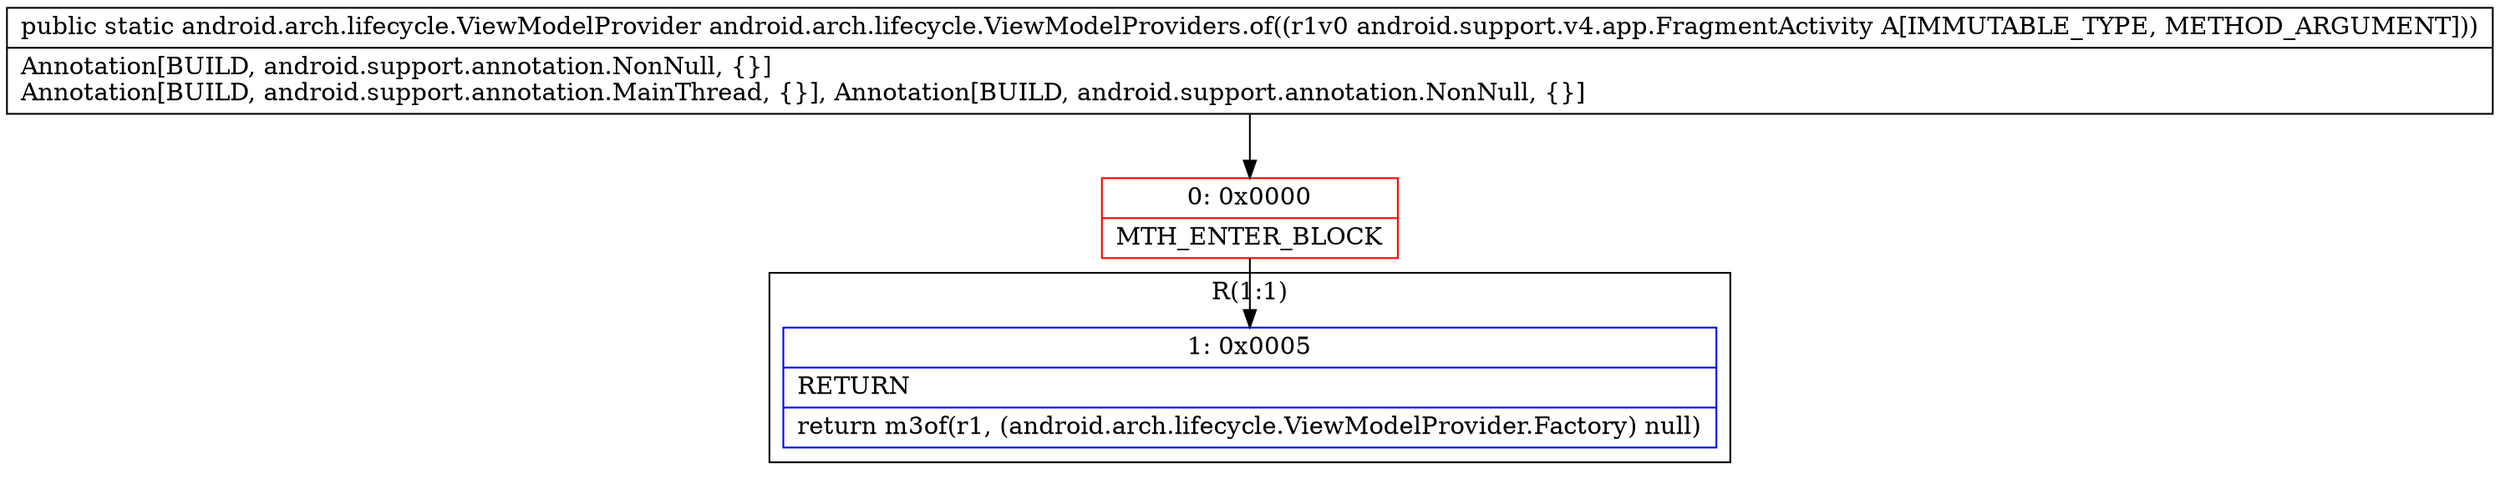 digraph "CFG forandroid.arch.lifecycle.ViewModelProviders.of(Landroid\/support\/v4\/app\/FragmentActivity;)Landroid\/arch\/lifecycle\/ViewModelProvider;" {
subgraph cluster_Region_1225864557 {
label = "R(1:1)";
node [shape=record,color=blue];
Node_1 [shape=record,label="{1\:\ 0x0005|RETURN\l|return m3of(r1, (android.arch.lifecycle.ViewModelProvider.Factory) null)\l}"];
}
Node_0 [shape=record,color=red,label="{0\:\ 0x0000|MTH_ENTER_BLOCK\l}"];
MethodNode[shape=record,label="{public static android.arch.lifecycle.ViewModelProvider android.arch.lifecycle.ViewModelProviders.of((r1v0 android.support.v4.app.FragmentActivity A[IMMUTABLE_TYPE, METHOD_ARGUMENT]))  | Annotation[BUILD, android.support.annotation.NonNull, \{\}]\lAnnotation[BUILD, android.support.annotation.MainThread, \{\}], Annotation[BUILD, android.support.annotation.NonNull, \{\}]\l}"];
MethodNode -> Node_0;
Node_0 -> Node_1;
}

